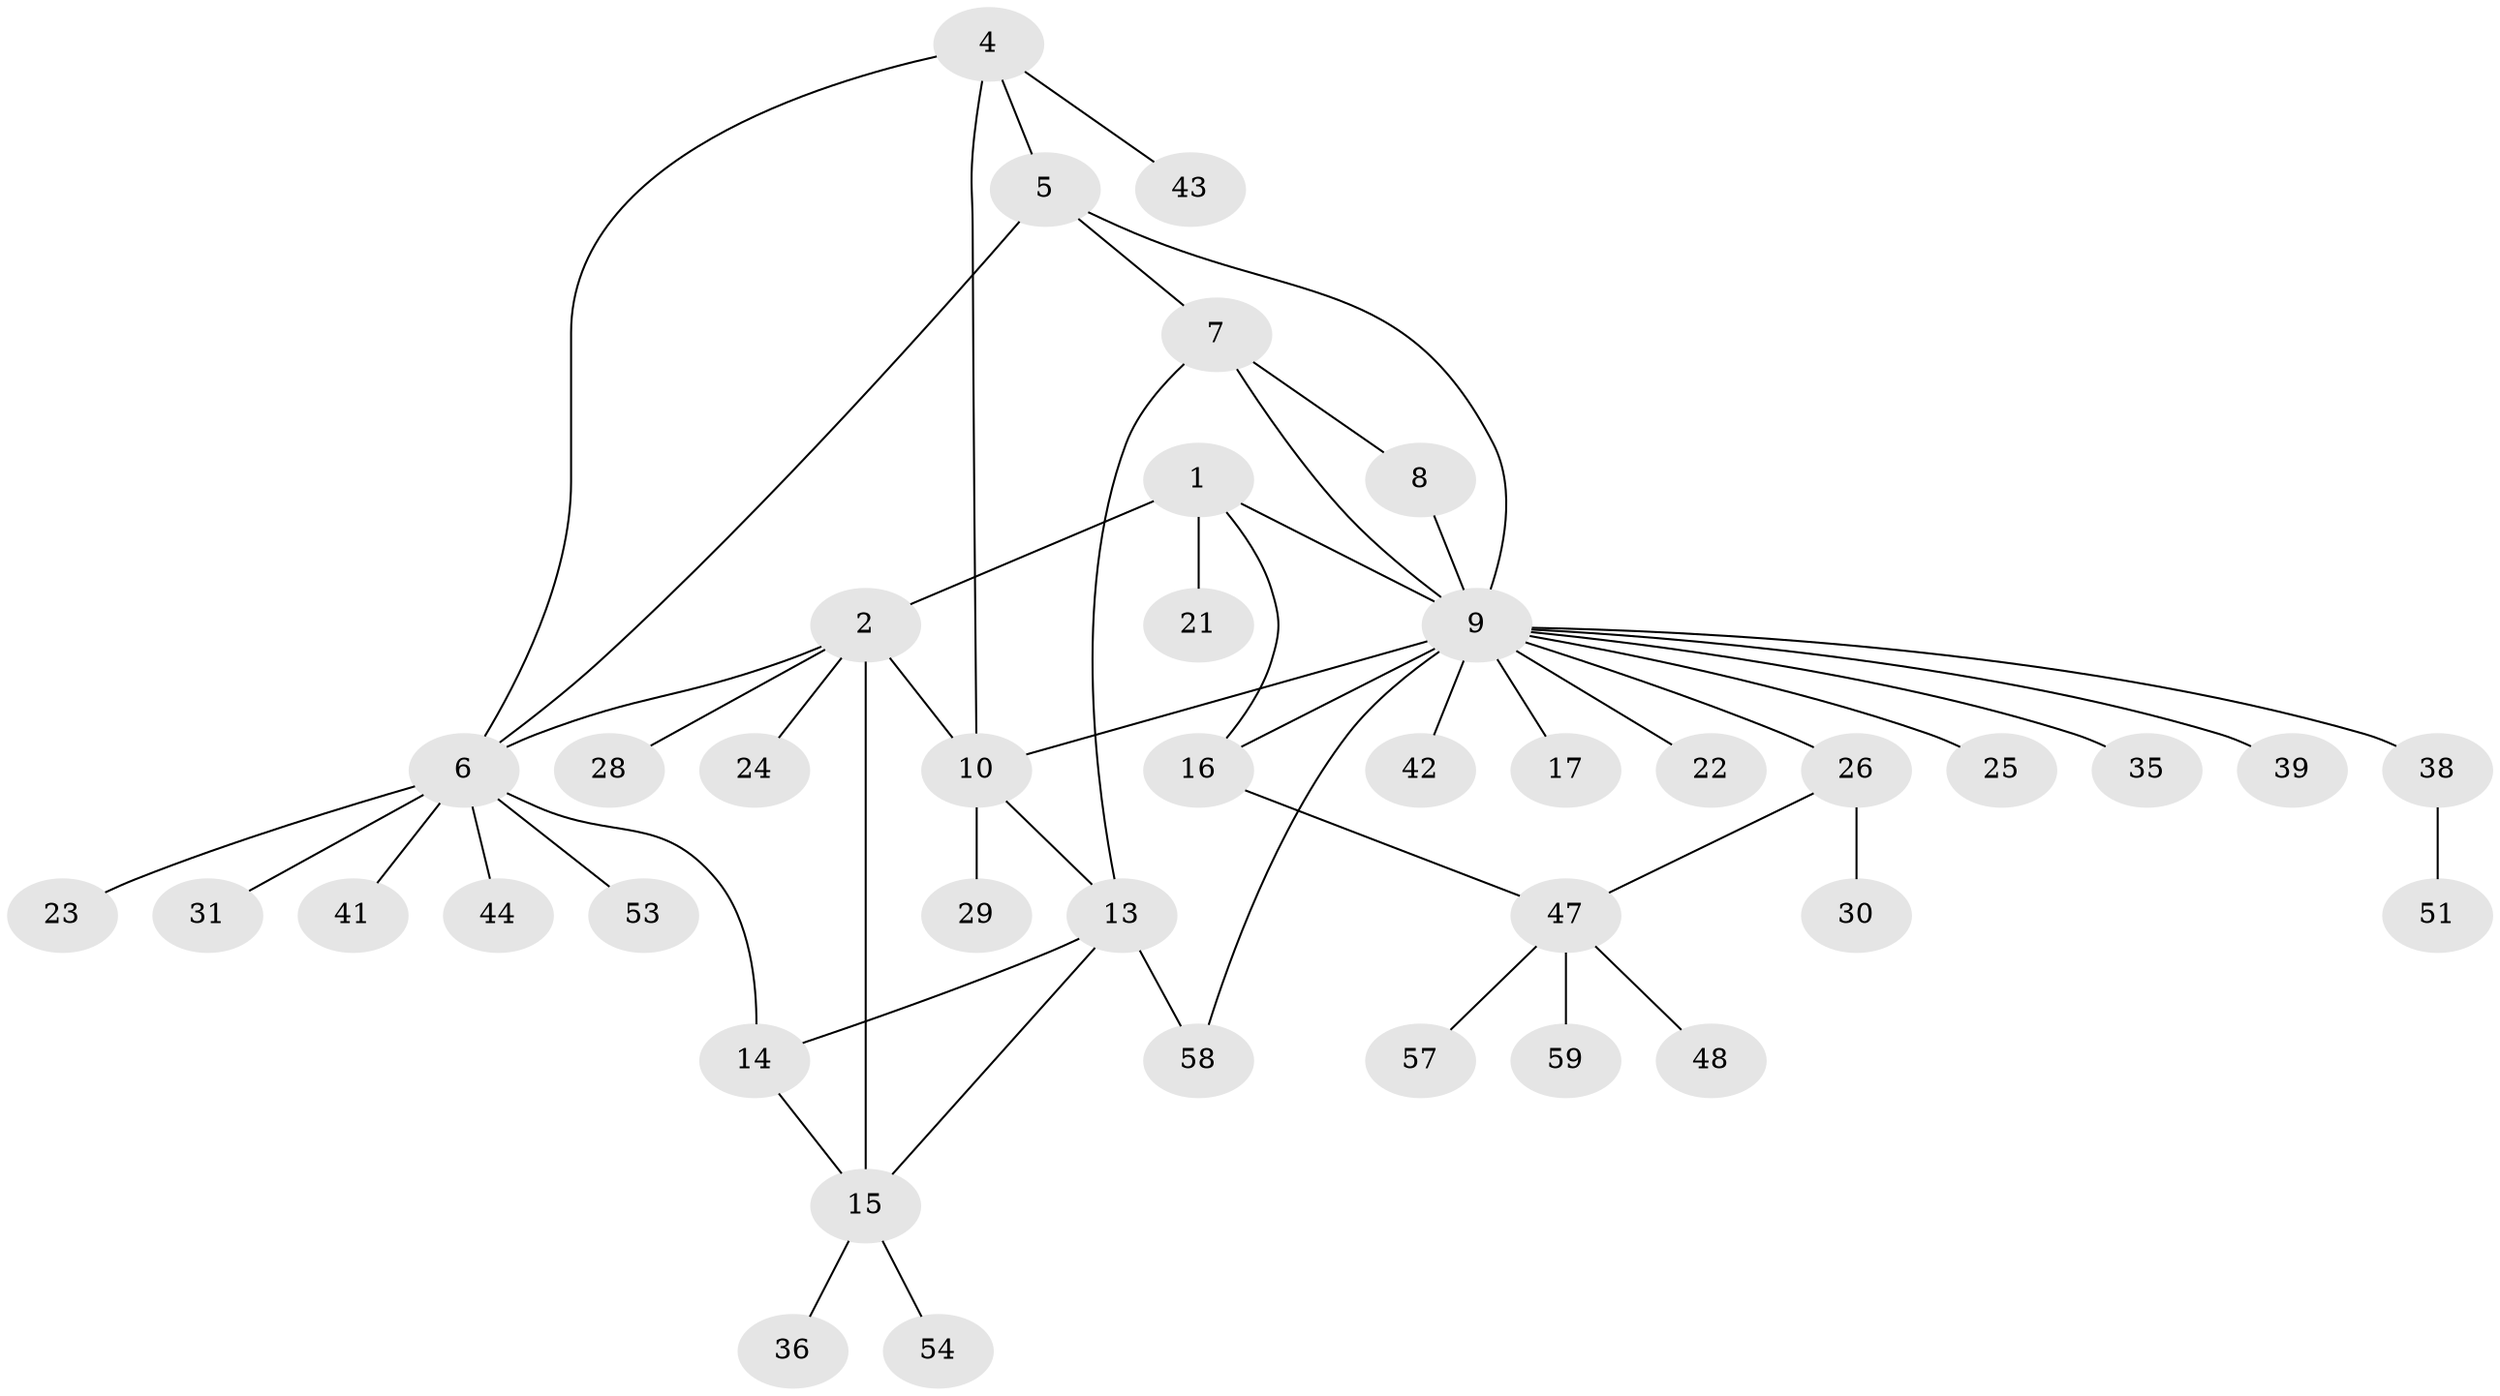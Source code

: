 // original degree distribution, {4: 0.08333333333333333, 8: 0.016666666666666666, 3: 0.03333333333333333, 5: 0.06666666666666667, 10: 0.016666666666666666, 2: 0.18333333333333332, 11: 0.016666666666666666, 7: 0.016666666666666666, 6: 0.03333333333333333, 1: 0.5333333333333333}
// Generated by graph-tools (version 1.1) at 2025/11/02/27/25 16:11:35]
// undirected, 40 vertices, 52 edges
graph export_dot {
graph [start="1"]
  node [color=gray90,style=filled];
  1 [super="+3"];
  2 [super="+27"];
  4 [super="+18"];
  5 [super="+20"];
  6 [super="+19"];
  7 [super="+50"];
  8;
  9 [super="+12"];
  10 [super="+11"];
  13 [super="+33"];
  14 [super="+46"];
  15 [super="+45"];
  16 [super="+60"];
  17;
  21 [super="+40"];
  22;
  23 [super="+34"];
  24 [super="+52"];
  25 [super="+32"];
  26 [super="+49"];
  28;
  29;
  30;
  31;
  35 [super="+37"];
  36;
  38;
  39;
  41;
  42;
  43;
  44;
  47 [super="+56"];
  48;
  51 [super="+55"];
  53;
  54;
  57;
  58;
  59;
  1 -- 2 [weight=2];
  1 -- 16;
  1 -- 21;
  1 -- 9;
  2 -- 6;
  2 -- 10;
  2 -- 15;
  2 -- 24;
  2 -- 28;
  4 -- 5;
  4 -- 6;
  4 -- 43;
  4 -- 10;
  5 -- 6;
  5 -- 7;
  5 -- 9;
  6 -- 14;
  6 -- 23;
  6 -- 31;
  6 -- 41;
  6 -- 44;
  6 -- 53;
  7 -- 8;
  7 -- 9;
  7 -- 13;
  8 -- 9;
  9 -- 17;
  9 -- 22;
  9 -- 25;
  9 -- 38;
  9 -- 39;
  9 -- 58;
  9 -- 16;
  9 -- 26;
  9 -- 35;
  9 -- 42;
  9 -- 10 [weight=2];
  10 -- 13;
  10 -- 29;
  13 -- 14;
  13 -- 15;
  13 -- 58;
  14 -- 15;
  15 -- 36;
  15 -- 54;
  16 -- 47;
  26 -- 30;
  26 -- 47;
  38 -- 51;
  47 -- 48;
  47 -- 57;
  47 -- 59;
}
